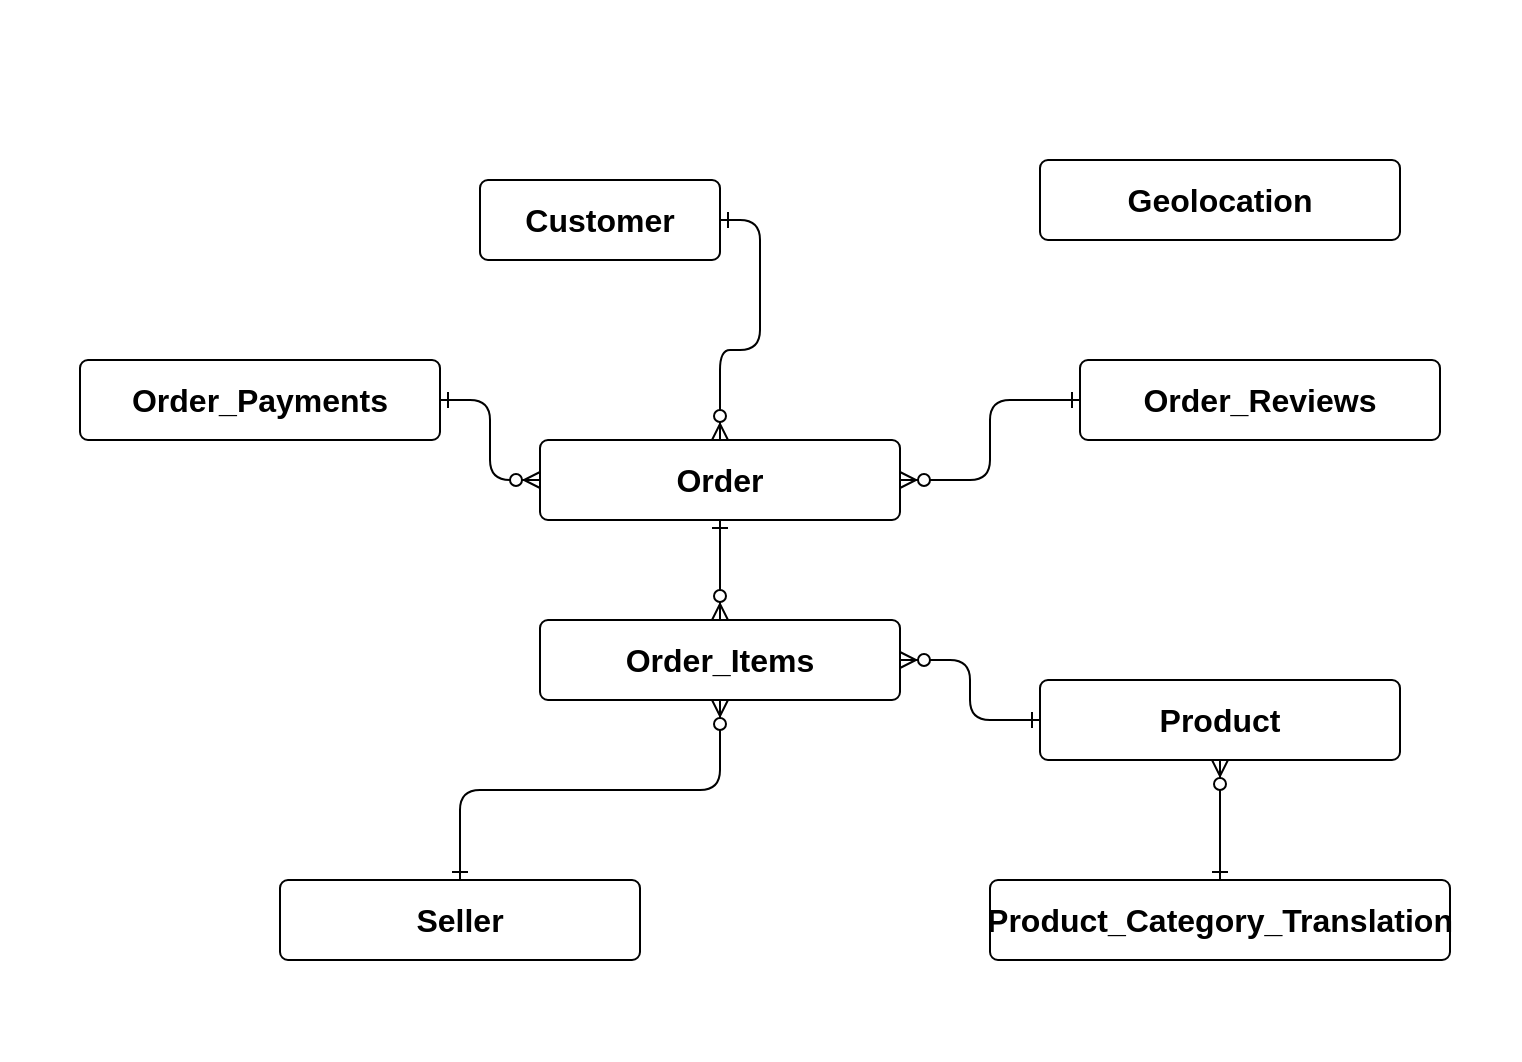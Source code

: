 <mxfile version="15.1.0" type="device"><diagram id="R2lEEEUBdFMjLlhIrx00" name="Page-1"><mxGraphModel dx="1422" dy="762" grid="1" gridSize="10" guides="1" tooltips="1" connect="1" arrows="1" fold="1" page="1" pageScale="1" pageWidth="850" pageHeight="1100" math="0" shadow="0" extFonts="Permanent Marker^https://fonts.googleapis.com/css?family=Permanent+Marker"><root><mxCell id="0"/><mxCell id="1" parent="0"/><mxCell id="Y2FGiJBvkUtvbV-sZPS4-1" value="" style="rounded=0;whiteSpace=wrap;html=1;strokeColor=none;" parent="1" vertex="1"><mxGeometry x="60" y="80" width="760" height="530" as="geometry"/></mxCell><mxCell id="3jZWhTN_z5iPmGa9BHs_-29" style="edgeStyle=orthogonalEdgeStyle;rounded=1;orthogonalLoop=1;jettySize=auto;html=1;startArrow=ERone;startFill=0;endArrow=ERzeroToMany;endFill=1;exitX=0.5;exitY=0;exitDx=0;exitDy=0;" parent="1" source="3jZWhTN_z5iPmGa9BHs_-26" target="3jZWhTN_z5iPmGa9BHs_-20" edge="1"><mxGeometry relative="1" as="geometry"/></mxCell><mxCell id="3jZWhTN_z5iPmGa9BHs_-18" value="&lt;b&gt;&lt;span lang=&quot;FR&quot; style=&quot;font-size: 12.0pt ; line-height: 107% ; font-family: &amp;#34;calibri&amp;#34; , sans-serif&quot;&gt;Customer&lt;br&gt;&lt;/span&gt;&lt;/b&gt;" style="rounded=1;arcSize=10;whiteSpace=wrap;html=1;align=center;" parent="1" vertex="1"><mxGeometry x="300" y="170" width="120" height="40" as="geometry"/></mxCell><mxCell id="3jZWhTN_z5iPmGa9BHs_-20" value="&lt;b&gt;&lt;span lang=&quot;FR&quot; style=&quot;font-size: 12.0pt ; line-height: 107% ; font-family: &amp;#34;calibri&amp;#34; , sans-serif&quot;&gt;Product&lt;/span&gt;&lt;/b&gt;" style="rounded=1;arcSize=10;whiteSpace=wrap;html=1;align=center;" parent="1" vertex="1"><mxGeometry x="580" y="420" width="180" height="40" as="geometry"/></mxCell><mxCell id="3jZWhTN_z5iPmGa9BHs_-25" value="&lt;b&gt;&lt;span lang=&quot;FR&quot; style=&quot;font-size: 12.0pt ; line-height: 107% ; font-family: &amp;#34;calibri&amp;#34; , sans-serif&quot;&gt;Seller&lt;/span&gt;&lt;/b&gt;" style="rounded=1;arcSize=10;whiteSpace=wrap;html=1;align=center;" parent="1" vertex="1"><mxGeometry x="200" y="520" width="180" height="40" as="geometry"/></mxCell><mxCell id="3jZWhTN_z5iPmGa9BHs_-26" value="&lt;b&gt;&lt;span lang=&quot;FR&quot; style=&quot;font-size: 12.0pt ; line-height: 107% ; font-family: &amp;#34;calibri&amp;#34; , sans-serif&quot;&gt;Product_Category_Translation&lt;/span&gt;&lt;/b&gt;" style="rounded=1;arcSize=10;whiteSpace=wrap;html=1;align=center;" parent="1" vertex="1"><mxGeometry x="555" y="520" width="230" height="40" as="geometry"/></mxCell><mxCell id="L64bQChpCVJ5LZyvjm6y-1" value="&lt;b&gt;&lt;span lang=&quot;FR&quot; style=&quot;font-size: 12.0pt ; line-height: 107% ; font-family: &amp;#34;calibri&amp;#34; , sans-serif&quot;&gt;Order&lt;/span&gt;&lt;/b&gt;" style="rounded=1;arcSize=10;whiteSpace=wrap;html=1;align=center;" vertex="1" parent="1"><mxGeometry x="330" y="300" width="180" height="40" as="geometry"/></mxCell><mxCell id="L64bQChpCVJ5LZyvjm6y-3" value="&lt;b&gt;&lt;span lang=&quot;FR&quot; style=&quot;font-size: 12.0pt ; line-height: 107% ; font-family: &amp;#34;calibri&amp;#34; , sans-serif&quot;&gt;Order_Items&lt;/span&gt;&lt;/b&gt;" style="rounded=1;arcSize=10;whiteSpace=wrap;html=1;align=center;" vertex="1" parent="1"><mxGeometry x="330" y="390" width="180" height="40" as="geometry"/></mxCell><mxCell id="L64bQChpCVJ5LZyvjm6y-4" style="edgeStyle=orthogonalEdgeStyle;rounded=1;orthogonalLoop=1;jettySize=auto;html=1;startArrow=ERone;startFill=0;endArrow=ERzeroToMany;endFill=1;entryX=1;entryY=0.5;entryDx=0;entryDy=0;exitX=0;exitY=0.5;exitDx=0;exitDy=0;" edge="1" parent="1" source="3jZWhTN_z5iPmGa9BHs_-20" target="L64bQChpCVJ5LZyvjm6y-3"><mxGeometry relative="1" as="geometry"><mxPoint x="520" y="439" as="sourcePoint"/><mxPoint x="390" y="430" as="targetPoint"/></mxGeometry></mxCell><mxCell id="L64bQChpCVJ5LZyvjm6y-5" style="edgeStyle=orthogonalEdgeStyle;rounded=1;orthogonalLoop=1;jettySize=auto;html=1;startArrow=ERone;startFill=0;endArrow=ERzeroToMany;endFill=1;exitX=0.5;exitY=1;exitDx=0;exitDy=0;entryX=0.5;entryY=0;entryDx=0;entryDy=0;" edge="1" parent="1" source="L64bQChpCVJ5LZyvjm6y-1" target="L64bQChpCVJ5LZyvjm6y-3"><mxGeometry relative="1" as="geometry"><mxPoint x="304.06" y="359" as="sourcePoint"/><mxPoint x="300" y="450" as="targetPoint"/></mxGeometry></mxCell><mxCell id="L64bQChpCVJ5LZyvjm6y-7" style="edgeStyle=orthogonalEdgeStyle;rounded=1;orthogonalLoop=1;jettySize=auto;html=1;startArrow=ERone;startFill=0;endArrow=ERzeroToMany;endFill=1;exitX=1;exitY=0.5;exitDx=0;exitDy=0;" edge="1" parent="1" source="3jZWhTN_z5iPmGa9BHs_-18" target="L64bQChpCVJ5LZyvjm6y-1"><mxGeometry relative="1" as="geometry"><mxPoint x="345" y="280" as="sourcePoint"/><mxPoint x="390" y="380" as="targetPoint"/></mxGeometry></mxCell><mxCell id="L64bQChpCVJ5LZyvjm6y-8" style="edgeStyle=orthogonalEdgeStyle;rounded=1;orthogonalLoop=1;jettySize=auto;html=1;startArrow=ERone;startFill=0;endArrow=ERzeroToMany;endFill=1;exitX=0.5;exitY=0;exitDx=0;exitDy=0;" edge="1" parent="1" source="3jZWhTN_z5iPmGa9BHs_-25" target="L64bQChpCVJ5LZyvjm6y-3"><mxGeometry relative="1" as="geometry"><mxPoint x="335" y="330" as="sourcePoint"/><mxPoint x="370" y="460" as="targetPoint"/></mxGeometry></mxCell><mxCell id="L64bQChpCVJ5LZyvjm6y-9" value="&lt;b&gt;&lt;span lang=&quot;FR&quot; style=&quot;font-size: 12.0pt ; line-height: 107% ; font-family: &amp;#34;calibri&amp;#34; , sans-serif&quot;&gt;Order_Payments&lt;br&gt;&lt;/span&gt;&lt;/b&gt;" style="rounded=1;arcSize=10;whiteSpace=wrap;html=1;align=center;" vertex="1" parent="1"><mxGeometry x="100" y="260" width="180" height="40" as="geometry"/></mxCell><mxCell id="L64bQChpCVJ5LZyvjm6y-10" style="edgeStyle=orthogonalEdgeStyle;rounded=1;orthogonalLoop=1;jettySize=auto;html=1;startArrow=ERone;startFill=0;endArrow=ERzeroToMany;endFill=1;entryX=0;entryY=0.5;entryDx=0;entryDy=0;" edge="1" parent="1" source="L64bQChpCVJ5LZyvjm6y-9" target="L64bQChpCVJ5LZyvjm6y-1"><mxGeometry relative="1" as="geometry"><mxPoint x="400" y="160" as="sourcePoint"/><mxPoint x="460" y="240" as="targetPoint"/></mxGeometry></mxCell><mxCell id="L64bQChpCVJ5LZyvjm6y-11" value="&lt;b&gt;&lt;span lang=&quot;FR&quot; style=&quot;font-size: 12.0pt ; line-height: 107% ; font-family: &amp;#34;calibri&amp;#34; , sans-serif&quot;&gt;Order_Reviews&lt;br&gt;&lt;/span&gt;&lt;/b&gt;" style="rounded=1;arcSize=10;whiteSpace=wrap;html=1;align=center;" vertex="1" parent="1"><mxGeometry x="600" y="260" width="180" height="40" as="geometry"/></mxCell><mxCell id="L64bQChpCVJ5LZyvjm6y-12" style="edgeStyle=orthogonalEdgeStyle;rounded=1;orthogonalLoop=1;jettySize=auto;html=1;startArrow=ERone;startFill=0;endArrow=ERzeroToMany;endFill=1;entryX=1;entryY=0.5;entryDx=0;entryDy=0;" edge="1" parent="1" source="L64bQChpCVJ5LZyvjm6y-11" target="L64bQChpCVJ5LZyvjm6y-1"><mxGeometry relative="1" as="geometry"><mxPoint x="400" y="160" as="sourcePoint"/><mxPoint x="460" y="240" as="targetPoint"/></mxGeometry></mxCell><mxCell id="L64bQChpCVJ5LZyvjm6y-13" value="&lt;b&gt;&lt;span lang=&quot;FR&quot; style=&quot;font-size: 12.0pt ; line-height: 107% ; font-family: &amp;#34;calibri&amp;#34; , sans-serif&quot;&gt;Geolocation&lt;br&gt;&lt;/span&gt;&lt;/b&gt;" style="rounded=1;arcSize=10;whiteSpace=wrap;html=1;align=center;" vertex="1" parent="1"><mxGeometry x="580" y="160" width="180" height="40" as="geometry"/></mxCell></root></mxGraphModel></diagram></mxfile>
